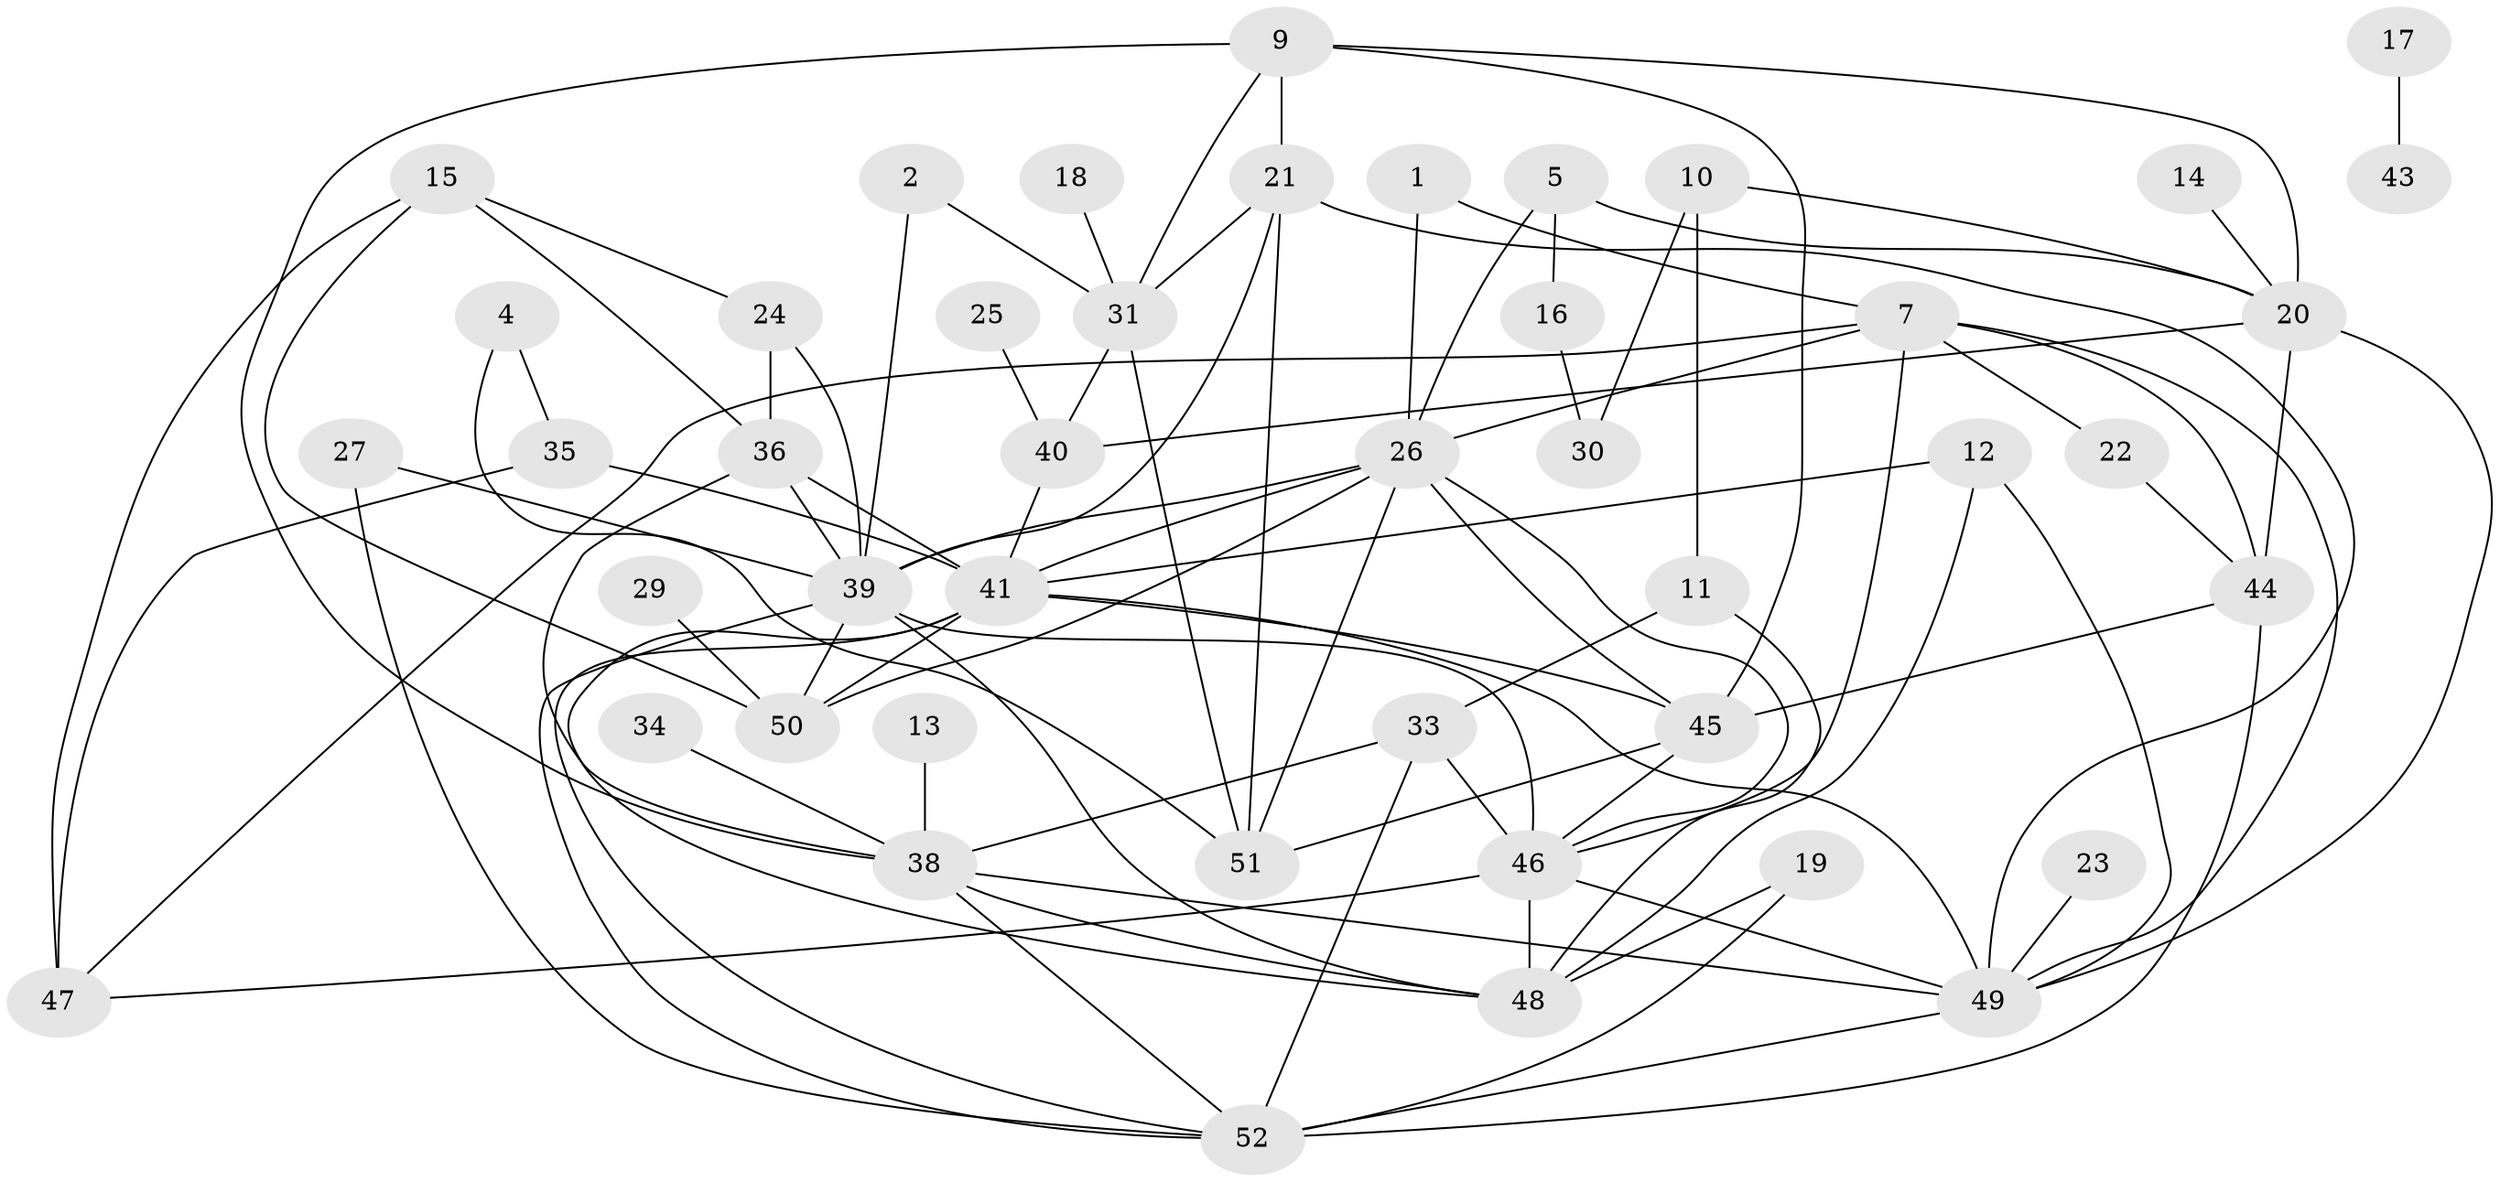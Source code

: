 // original degree distribution, {6: 0.04854368932038835, 1: 0.18446601941747573, 2: 0.20388349514563106, 5: 0.07766990291262135, 3: 0.24271844660194175, 0: 0.05825242718446602, 4: 0.14563106796116504, 7: 0.009708737864077669, 8: 0.019417475728155338, 9: 0.009708737864077669}
// Generated by graph-tools (version 1.1) at 2025/49/03/09/25 03:49:08]
// undirected, 45 vertices, 92 edges
graph export_dot {
graph [start="1"]
  node [color=gray90,style=filled];
  1;
  2;
  4;
  5;
  7;
  9;
  10;
  11;
  12;
  13;
  14;
  15;
  16;
  17;
  18;
  19;
  20;
  21;
  22;
  23;
  24;
  25;
  26;
  27;
  29;
  30;
  31;
  33;
  34;
  35;
  36;
  38;
  39;
  40;
  41;
  43;
  44;
  45;
  46;
  47;
  48;
  49;
  50;
  51;
  52;
  1 -- 7 [weight=1.0];
  1 -- 26 [weight=1.0];
  2 -- 31 [weight=1.0];
  2 -- 39 [weight=1.0];
  4 -- 35 [weight=1.0];
  4 -- 51 [weight=1.0];
  5 -- 16 [weight=1.0];
  5 -- 20 [weight=1.0];
  5 -- 26 [weight=1.0];
  7 -- 22 [weight=1.0];
  7 -- 26 [weight=1.0];
  7 -- 44 [weight=1.0];
  7 -- 46 [weight=1.0];
  7 -- 47 [weight=1.0];
  7 -- 49 [weight=1.0];
  9 -- 20 [weight=1.0];
  9 -- 21 [weight=1.0];
  9 -- 31 [weight=1.0];
  9 -- 38 [weight=1.0];
  9 -- 45 [weight=1.0];
  10 -- 11 [weight=1.0];
  10 -- 20 [weight=1.0];
  10 -- 30 [weight=1.0];
  11 -- 33 [weight=1.0];
  11 -- 48 [weight=1.0];
  12 -- 41 [weight=1.0];
  12 -- 48 [weight=1.0];
  12 -- 49 [weight=1.0];
  13 -- 38 [weight=1.0];
  14 -- 20 [weight=1.0];
  15 -- 24 [weight=1.0];
  15 -- 36 [weight=1.0];
  15 -- 47 [weight=1.0];
  15 -- 50 [weight=1.0];
  16 -- 30 [weight=1.0];
  17 -- 43 [weight=1.0];
  18 -- 31 [weight=1.0];
  19 -- 48 [weight=1.0];
  19 -- 52 [weight=1.0];
  20 -- 40 [weight=1.0];
  20 -- 44 [weight=1.0];
  20 -- 49 [weight=1.0];
  21 -- 31 [weight=1.0];
  21 -- 39 [weight=1.0];
  21 -- 49 [weight=1.0];
  21 -- 51 [weight=1.0];
  22 -- 44 [weight=1.0];
  23 -- 49 [weight=1.0];
  24 -- 36 [weight=1.0];
  24 -- 39 [weight=1.0];
  25 -- 40 [weight=2.0];
  26 -- 39 [weight=3.0];
  26 -- 41 [weight=1.0];
  26 -- 45 [weight=1.0];
  26 -- 46 [weight=1.0];
  26 -- 50 [weight=1.0];
  26 -- 51 [weight=1.0];
  27 -- 39 [weight=1.0];
  27 -- 52 [weight=1.0];
  29 -- 50 [weight=1.0];
  31 -- 40 [weight=1.0];
  31 -- 51 [weight=1.0];
  33 -- 38 [weight=1.0];
  33 -- 46 [weight=1.0];
  33 -- 52 [weight=1.0];
  34 -- 38 [weight=1.0];
  35 -- 41 [weight=1.0];
  35 -- 47 [weight=1.0];
  36 -- 38 [weight=1.0];
  36 -- 39 [weight=1.0];
  36 -- 41 [weight=2.0];
  38 -- 48 [weight=1.0];
  38 -- 49 [weight=1.0];
  38 -- 52 [weight=1.0];
  39 -- 46 [weight=2.0];
  39 -- 48 [weight=1.0];
  39 -- 50 [weight=1.0];
  39 -- 52 [weight=1.0];
  40 -- 41 [weight=1.0];
  41 -- 45 [weight=1.0];
  41 -- 48 [weight=1.0];
  41 -- 49 [weight=1.0];
  41 -- 50 [weight=1.0];
  41 -- 52 [weight=1.0];
  44 -- 45 [weight=1.0];
  44 -- 52 [weight=1.0];
  45 -- 46 [weight=1.0];
  45 -- 51 [weight=1.0];
  46 -- 47 [weight=1.0];
  46 -- 48 [weight=1.0];
  46 -- 49 [weight=1.0];
  49 -- 52 [weight=1.0];
}
